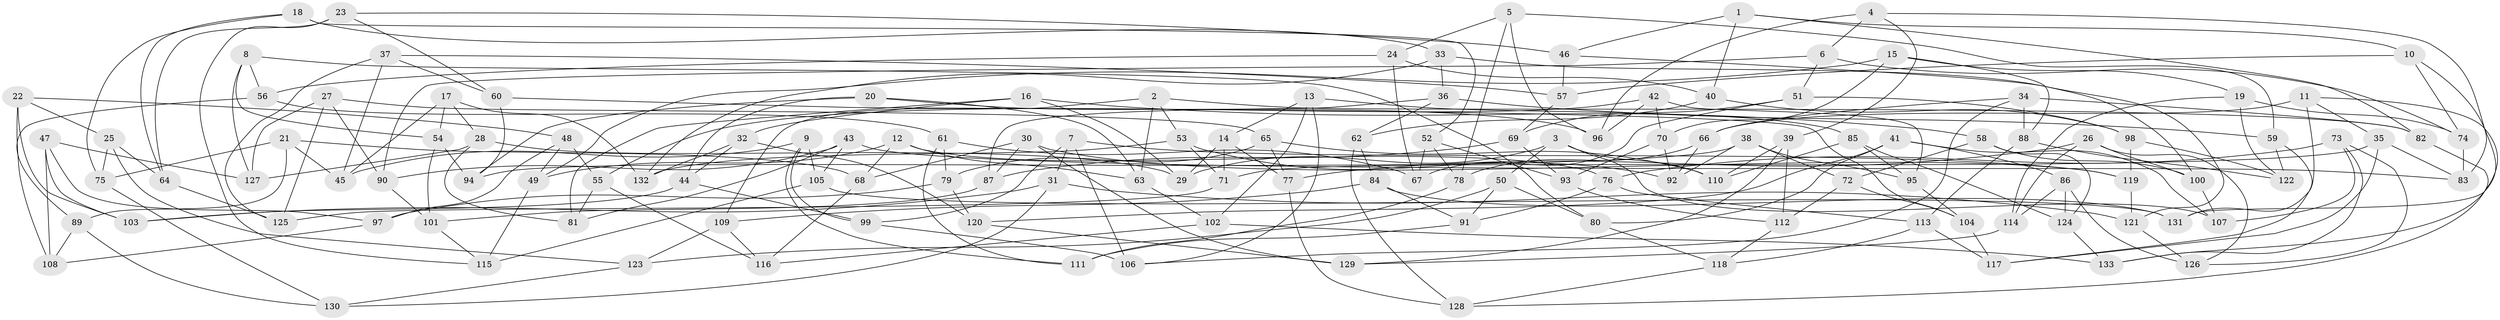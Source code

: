 // Generated by graph-tools (version 1.1) at 2025/58/03/09/25 04:58:33]
// undirected, 133 vertices, 266 edges
graph export_dot {
graph [start="1"]
  node [color=gray90,style=filled];
  1;
  2;
  3;
  4;
  5;
  6;
  7;
  8;
  9;
  10;
  11;
  12;
  13;
  14;
  15;
  16;
  17;
  18;
  19;
  20;
  21;
  22;
  23;
  24;
  25;
  26;
  27;
  28;
  29;
  30;
  31;
  32;
  33;
  34;
  35;
  36;
  37;
  38;
  39;
  40;
  41;
  42;
  43;
  44;
  45;
  46;
  47;
  48;
  49;
  50;
  51;
  52;
  53;
  54;
  55;
  56;
  57;
  58;
  59;
  60;
  61;
  62;
  63;
  64;
  65;
  66;
  67;
  68;
  69;
  70;
  71;
  72;
  73;
  74;
  75;
  76;
  77;
  78;
  79;
  80;
  81;
  82;
  83;
  84;
  85;
  86;
  87;
  88;
  89;
  90;
  91;
  92;
  93;
  94;
  95;
  96;
  97;
  98;
  99;
  100;
  101;
  102;
  103;
  104;
  105;
  106;
  107;
  108;
  109;
  110;
  111;
  112;
  113;
  114;
  115;
  116;
  117;
  118;
  119;
  120;
  121;
  122;
  123;
  124;
  125;
  126;
  127;
  128;
  129;
  130;
  131;
  132;
  133;
  1 -- 40;
  1 -- 10;
  1 -- 46;
  1 -- 82;
  2 -- 53;
  2 -- 63;
  2 -- 82;
  2 -- 109;
  3 -- 107;
  3 -- 50;
  3 -- 110;
  3 -- 29;
  4 -- 6;
  4 -- 96;
  4 -- 39;
  4 -- 83;
  5 -- 96;
  5 -- 78;
  5 -- 24;
  5 -- 59;
  6 -- 74;
  6 -- 90;
  6 -- 51;
  7 -- 31;
  7 -- 106;
  7 -- 99;
  7 -- 119;
  8 -- 54;
  8 -- 80;
  8 -- 127;
  8 -- 56;
  9 -- 111;
  9 -- 105;
  9 -- 45;
  9 -- 99;
  10 -- 131;
  10 -- 57;
  10 -- 74;
  11 -- 131;
  11 -- 66;
  11 -- 133;
  11 -- 35;
  12 -- 76;
  12 -- 49;
  12 -- 68;
  12 -- 63;
  13 -- 102;
  13 -- 106;
  13 -- 14;
  13 -- 85;
  14 -- 71;
  14 -- 77;
  14 -- 29;
  15 -- 49;
  15 -- 19;
  15 -- 70;
  15 -- 88;
  16 -- 81;
  16 -- 32;
  16 -- 29;
  16 -- 58;
  17 -- 28;
  17 -- 132;
  17 -- 54;
  17 -- 45;
  18 -- 64;
  18 -- 75;
  18 -- 52;
  18 -- 33;
  19 -- 122;
  19 -- 74;
  19 -- 114;
  20 -- 94;
  20 -- 44;
  20 -- 63;
  20 -- 96;
  21 -- 45;
  21 -- 75;
  21 -- 68;
  21 -- 89;
  22 -- 25;
  22 -- 48;
  22 -- 103;
  22 -- 108;
  23 -- 64;
  23 -- 60;
  23 -- 115;
  23 -- 46;
  24 -- 56;
  24 -- 40;
  24 -- 67;
  25 -- 123;
  25 -- 64;
  25 -- 75;
  26 -- 77;
  26 -- 126;
  26 -- 100;
  26 -- 114;
  27 -- 90;
  27 -- 65;
  27 -- 127;
  27 -- 125;
  28 -- 127;
  28 -- 81;
  28 -- 29;
  30 -- 68;
  30 -- 87;
  30 -- 129;
  30 -- 119;
  31 -- 130;
  31 -- 121;
  31 -- 103;
  32 -- 120;
  32 -- 44;
  32 -- 132;
  33 -- 132;
  33 -- 36;
  33 -- 121;
  34 -- 82;
  34 -- 88;
  34 -- 106;
  34 -- 66;
  35 -- 83;
  35 -- 71;
  35 -- 117;
  36 -- 87;
  36 -- 59;
  36 -- 62;
  37 -- 125;
  37 -- 57;
  37 -- 45;
  37 -- 60;
  38 -- 94;
  38 -- 72;
  38 -- 95;
  38 -- 92;
  39 -- 110;
  39 -- 129;
  39 -- 112;
  40 -- 98;
  40 -- 62;
  41 -- 86;
  41 -- 80;
  41 -- 120;
  41 -- 107;
  42 -- 95;
  42 -- 96;
  42 -- 55;
  42 -- 70;
  43 -- 81;
  43 -- 105;
  43 -- 90;
  43 -- 83;
  44 -- 103;
  44 -- 99;
  46 -- 57;
  46 -- 100;
  47 -- 108;
  47 -- 103;
  47 -- 97;
  47 -- 127;
  48 -- 49;
  48 -- 55;
  48 -- 97;
  49 -- 115;
  50 -- 80;
  50 -- 91;
  50 -- 123;
  51 -- 67;
  51 -- 98;
  51 -- 69;
  52 -- 67;
  52 -- 78;
  52 -- 93;
  53 -- 92;
  53 -- 132;
  53 -- 71;
  54 -- 101;
  54 -- 94;
  55 -- 81;
  55 -- 116;
  56 -- 61;
  56 -- 89;
  57 -- 69;
  58 -- 72;
  58 -- 124;
  58 -- 100;
  59 -- 117;
  59 -- 122;
  60 -- 104;
  60 -- 94;
  61 -- 67;
  61 -- 111;
  61 -- 79;
  62 -- 84;
  62 -- 128;
  63 -- 102;
  64 -- 125;
  65 -- 110;
  65 -- 79;
  65 -- 77;
  66 -- 78;
  66 -- 92;
  68 -- 116;
  69 -- 93;
  69 -- 87;
  70 -- 92;
  70 -- 93;
  71 -- 125;
  72 -- 112;
  72 -- 104;
  73 -- 133;
  73 -- 126;
  73 -- 107;
  73 -- 76;
  74 -- 83;
  75 -- 130;
  76 -- 113;
  76 -- 91;
  77 -- 128;
  78 -- 111;
  79 -- 97;
  79 -- 120;
  80 -- 118;
  82 -- 128;
  84 -- 91;
  84 -- 131;
  84 -- 109;
  85 -- 95;
  85 -- 124;
  85 -- 110;
  86 -- 114;
  86 -- 126;
  86 -- 124;
  87 -- 101;
  88 -- 113;
  88 -- 122;
  89 -- 130;
  89 -- 108;
  90 -- 101;
  91 -- 111;
  93 -- 112;
  95 -- 104;
  97 -- 108;
  98 -- 119;
  98 -- 122;
  99 -- 106;
  100 -- 107;
  101 -- 115;
  102 -- 133;
  102 -- 116;
  104 -- 117;
  105 -- 115;
  105 -- 131;
  109 -- 123;
  109 -- 116;
  112 -- 118;
  113 -- 117;
  113 -- 118;
  114 -- 129;
  118 -- 128;
  119 -- 121;
  120 -- 129;
  121 -- 126;
  123 -- 130;
  124 -- 133;
}
